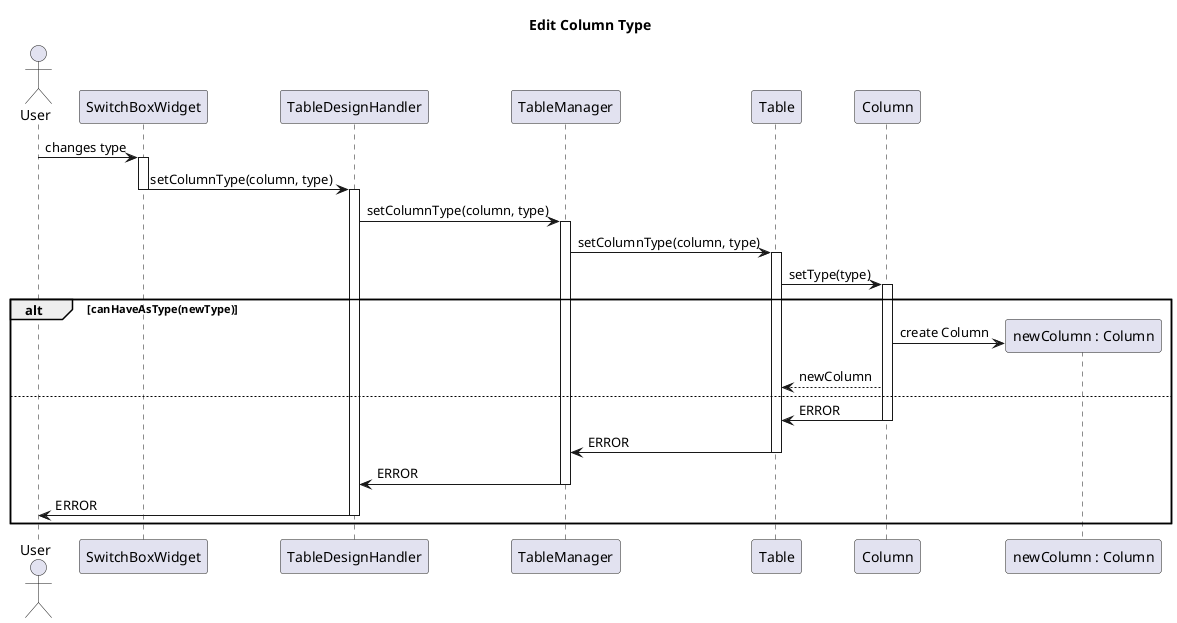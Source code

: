 @startuml
title Edit Column Type
Actor User



User -> SwitchBoxWidget: changes type
activate SwitchBoxWidget
SwitchBoxWidget -> TableDesignHandler: setColumnType(column, type)
deactivate
activate TableDesignHandler
TableDesignHandler -> TableManager: setColumnType(column, type)
activate TableManager
TableManager -> Table: setColumnType(column, type)
activate Table
Table -> Column: setType(type)
activate Column

alt canHaveAsType(newType)
    create "newColumn : Column"
    Column -> "newColumn : Column": create Column
    Column --> Table: newColumn
else
    Column -> Table: ERROR
    deactivate Column
    Table -> TableManager: ERROR
    deactivate Table
    TableManager -> TableDesignHandler: ERROR
    deactivate TableManager
    TableDesignHandler -> User: ERROR
    deactivate TableDesignHandler
end





@enduml
